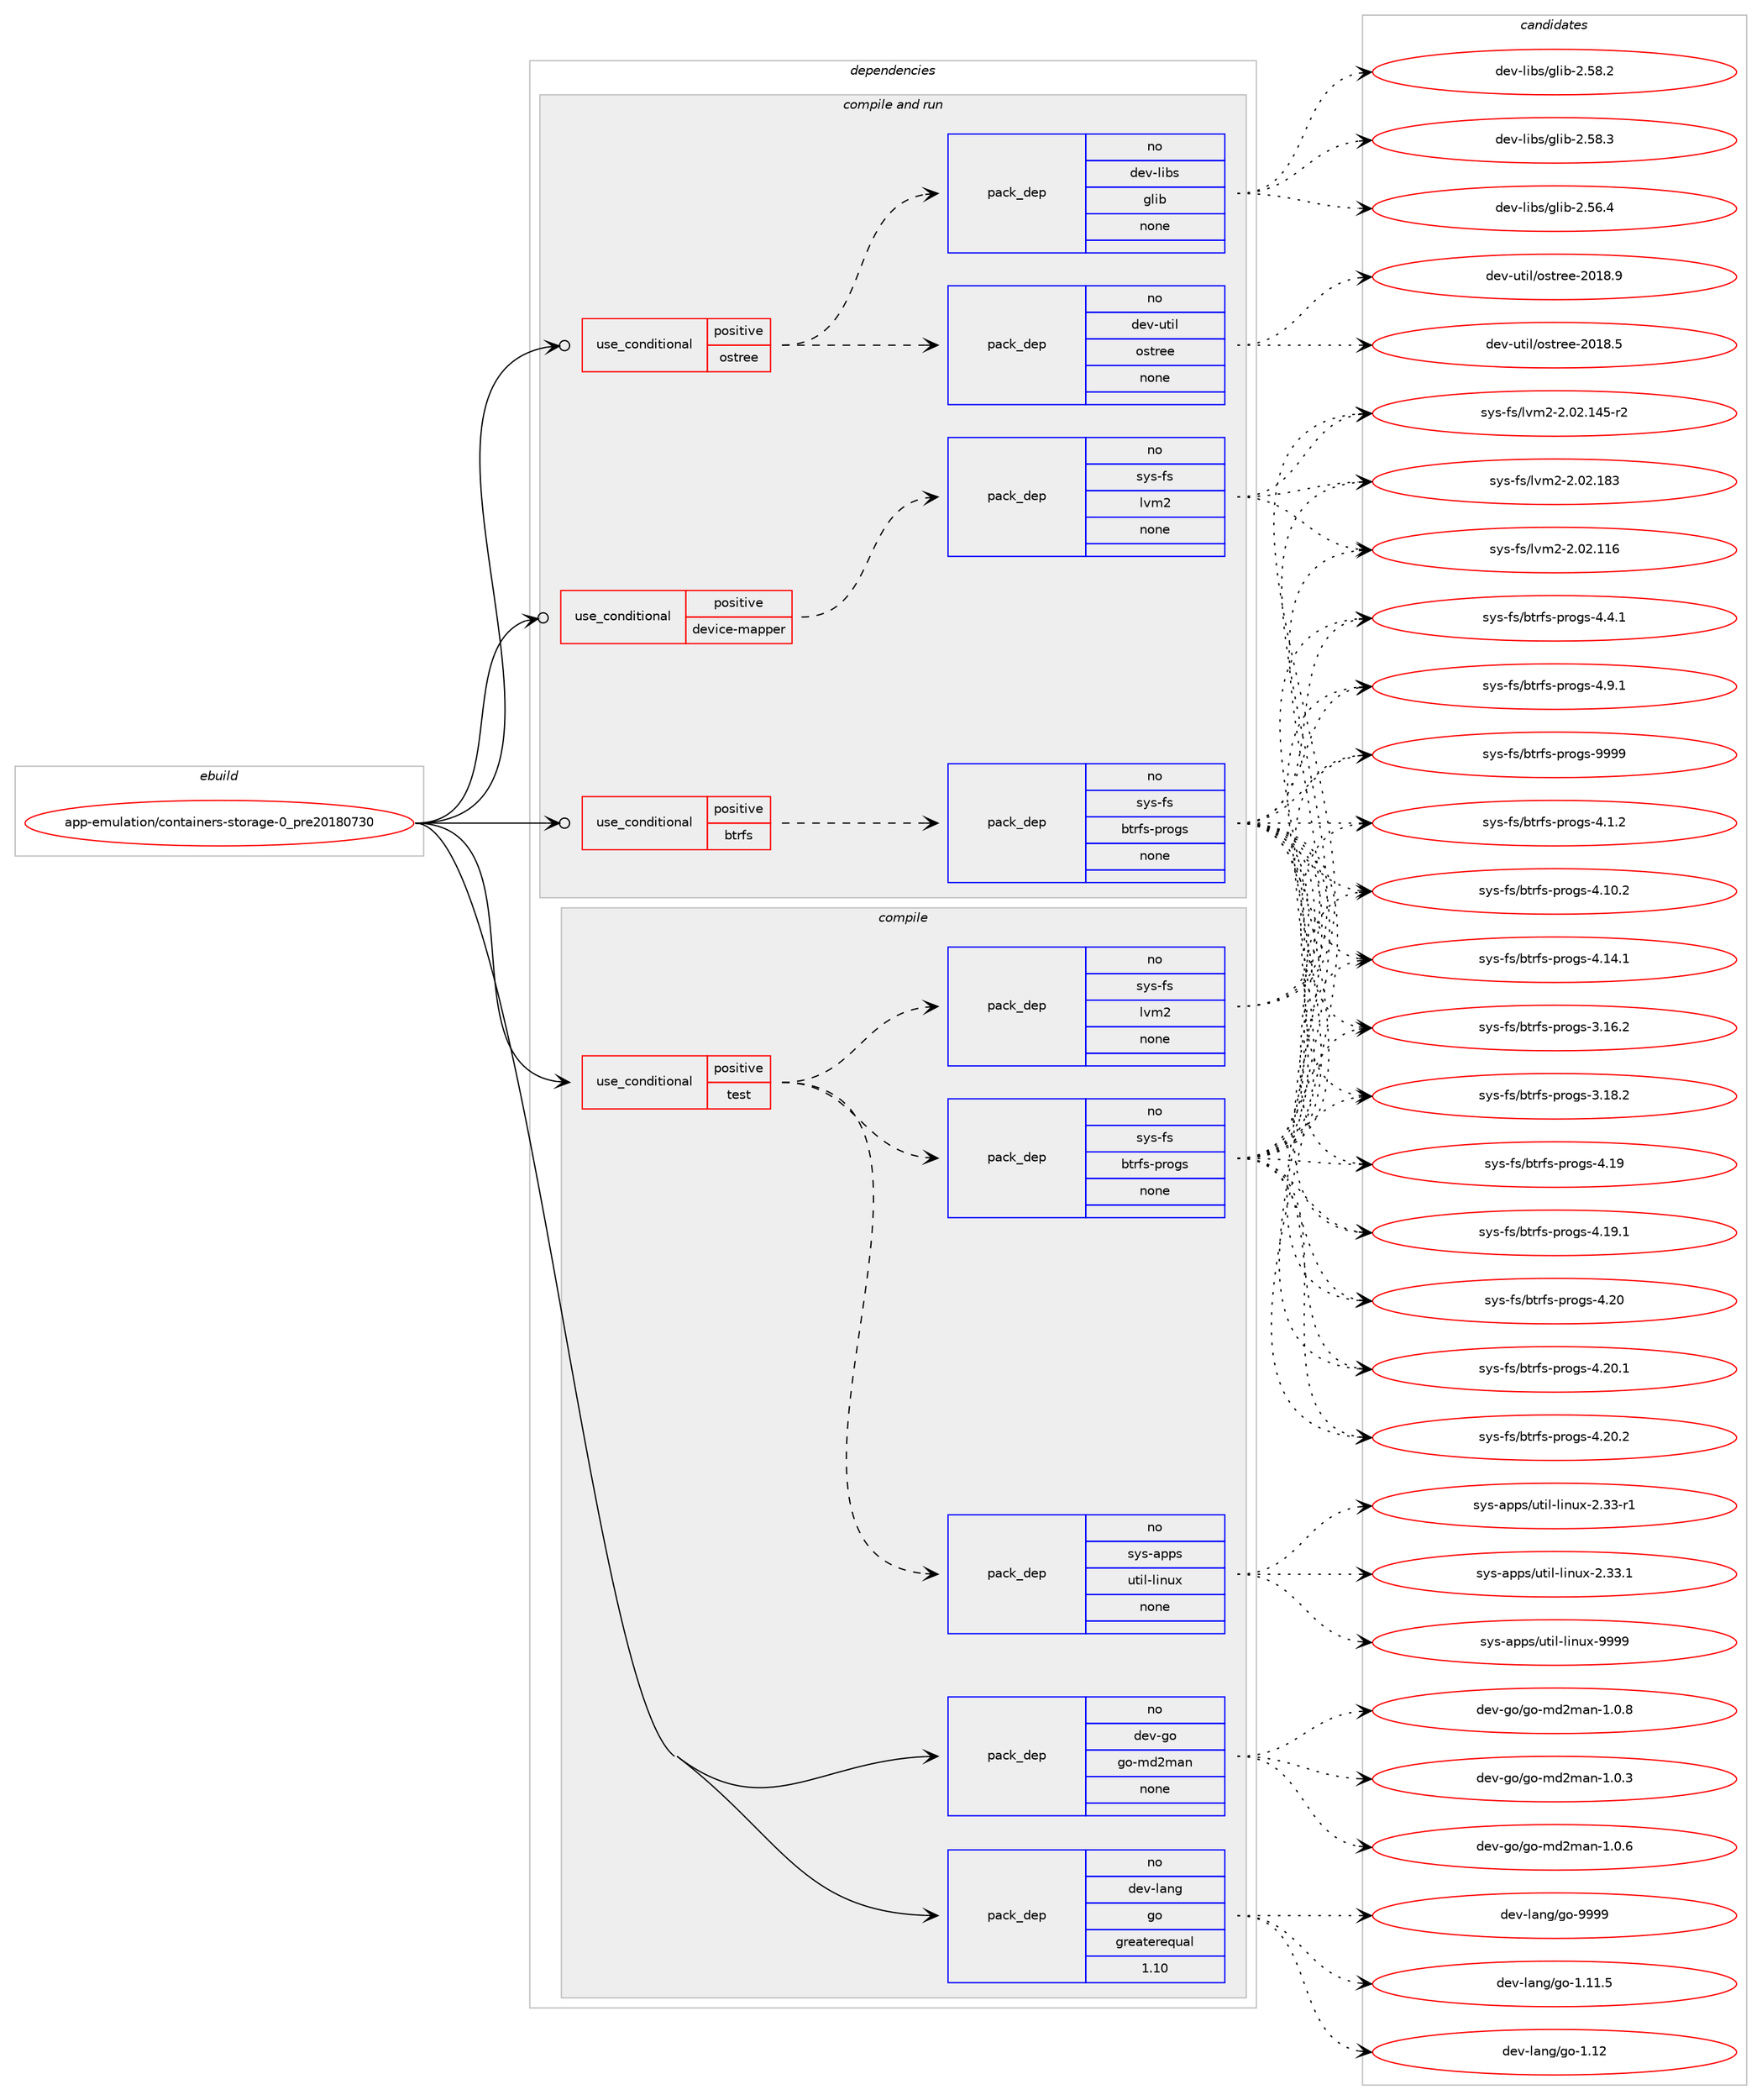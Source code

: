 digraph prolog {

# *************
# Graph options
# *************

newrank=true;
concentrate=true;
compound=true;
graph [rankdir=LR,fontname=Helvetica,fontsize=10,ranksep=1.5];#, ranksep=2.5, nodesep=0.2];
edge  [arrowhead=vee];
node  [fontname=Helvetica,fontsize=10];

# **********
# The ebuild
# **********

subgraph cluster_leftcol {
color=gray;
rank=same;
label=<<i>ebuild</i>>;
id [label="app-emulation/containers-storage-0_pre20180730", color=red, width=4, href="../app-emulation/containers-storage-0_pre20180730.svg"];
}

# ****************
# The dependencies
# ****************

subgraph cluster_midcol {
color=gray;
label=<<i>dependencies</i>>;
subgraph cluster_compile {
fillcolor="#eeeeee";
style=filled;
label=<<i>compile</i>>;
subgraph cond349451 {
dependency1283444 [label=<<TABLE BORDER="0" CELLBORDER="1" CELLSPACING="0" CELLPADDING="4"><TR><TD ROWSPAN="3" CELLPADDING="10">use_conditional</TD></TR><TR><TD>positive</TD></TR><TR><TD>test</TD></TR></TABLE>>, shape=none, color=red];
subgraph pack914028 {
dependency1283445 [label=<<TABLE BORDER="0" CELLBORDER="1" CELLSPACING="0" CELLPADDING="4" WIDTH="220"><TR><TD ROWSPAN="6" CELLPADDING="30">pack_dep</TD></TR><TR><TD WIDTH="110">no</TD></TR><TR><TD>sys-fs</TD></TR><TR><TD>btrfs-progs</TD></TR><TR><TD>none</TD></TR><TR><TD></TD></TR></TABLE>>, shape=none, color=blue];
}
dependency1283444:e -> dependency1283445:w [weight=20,style="dashed",arrowhead="vee"];
subgraph pack914029 {
dependency1283446 [label=<<TABLE BORDER="0" CELLBORDER="1" CELLSPACING="0" CELLPADDING="4" WIDTH="220"><TR><TD ROWSPAN="6" CELLPADDING="30">pack_dep</TD></TR><TR><TD WIDTH="110">no</TD></TR><TR><TD>sys-fs</TD></TR><TR><TD>lvm2</TD></TR><TR><TD>none</TD></TR><TR><TD></TD></TR></TABLE>>, shape=none, color=blue];
}
dependency1283444:e -> dependency1283446:w [weight=20,style="dashed",arrowhead="vee"];
subgraph pack914030 {
dependency1283447 [label=<<TABLE BORDER="0" CELLBORDER="1" CELLSPACING="0" CELLPADDING="4" WIDTH="220"><TR><TD ROWSPAN="6" CELLPADDING="30">pack_dep</TD></TR><TR><TD WIDTH="110">no</TD></TR><TR><TD>sys-apps</TD></TR><TR><TD>util-linux</TD></TR><TR><TD>none</TD></TR><TR><TD></TD></TR></TABLE>>, shape=none, color=blue];
}
dependency1283444:e -> dependency1283447:w [weight=20,style="dashed",arrowhead="vee"];
}
id:e -> dependency1283444:w [weight=20,style="solid",arrowhead="vee"];
subgraph pack914031 {
dependency1283448 [label=<<TABLE BORDER="0" CELLBORDER="1" CELLSPACING="0" CELLPADDING="4" WIDTH="220"><TR><TD ROWSPAN="6" CELLPADDING="30">pack_dep</TD></TR><TR><TD WIDTH="110">no</TD></TR><TR><TD>dev-go</TD></TR><TR><TD>go-md2man</TD></TR><TR><TD>none</TD></TR><TR><TD></TD></TR></TABLE>>, shape=none, color=blue];
}
id:e -> dependency1283448:w [weight=20,style="solid",arrowhead="vee"];
subgraph pack914032 {
dependency1283449 [label=<<TABLE BORDER="0" CELLBORDER="1" CELLSPACING="0" CELLPADDING="4" WIDTH="220"><TR><TD ROWSPAN="6" CELLPADDING="30">pack_dep</TD></TR><TR><TD WIDTH="110">no</TD></TR><TR><TD>dev-lang</TD></TR><TR><TD>go</TD></TR><TR><TD>greaterequal</TD></TR><TR><TD>1.10</TD></TR></TABLE>>, shape=none, color=blue];
}
id:e -> dependency1283449:w [weight=20,style="solid",arrowhead="vee"];
}
subgraph cluster_compileandrun {
fillcolor="#eeeeee";
style=filled;
label=<<i>compile and run</i>>;
subgraph cond349452 {
dependency1283450 [label=<<TABLE BORDER="0" CELLBORDER="1" CELLSPACING="0" CELLPADDING="4"><TR><TD ROWSPAN="3" CELLPADDING="10">use_conditional</TD></TR><TR><TD>positive</TD></TR><TR><TD>btrfs</TD></TR></TABLE>>, shape=none, color=red];
subgraph pack914033 {
dependency1283451 [label=<<TABLE BORDER="0" CELLBORDER="1" CELLSPACING="0" CELLPADDING="4" WIDTH="220"><TR><TD ROWSPAN="6" CELLPADDING="30">pack_dep</TD></TR><TR><TD WIDTH="110">no</TD></TR><TR><TD>sys-fs</TD></TR><TR><TD>btrfs-progs</TD></TR><TR><TD>none</TD></TR><TR><TD></TD></TR></TABLE>>, shape=none, color=blue];
}
dependency1283450:e -> dependency1283451:w [weight=20,style="dashed",arrowhead="vee"];
}
id:e -> dependency1283450:w [weight=20,style="solid",arrowhead="odotvee"];
subgraph cond349453 {
dependency1283452 [label=<<TABLE BORDER="0" CELLBORDER="1" CELLSPACING="0" CELLPADDING="4"><TR><TD ROWSPAN="3" CELLPADDING="10">use_conditional</TD></TR><TR><TD>positive</TD></TR><TR><TD>device-mapper</TD></TR></TABLE>>, shape=none, color=red];
subgraph pack914034 {
dependency1283453 [label=<<TABLE BORDER="0" CELLBORDER="1" CELLSPACING="0" CELLPADDING="4" WIDTH="220"><TR><TD ROWSPAN="6" CELLPADDING="30">pack_dep</TD></TR><TR><TD WIDTH="110">no</TD></TR><TR><TD>sys-fs</TD></TR><TR><TD>lvm2</TD></TR><TR><TD>none</TD></TR><TR><TD></TD></TR></TABLE>>, shape=none, color=blue];
}
dependency1283452:e -> dependency1283453:w [weight=20,style="dashed",arrowhead="vee"];
}
id:e -> dependency1283452:w [weight=20,style="solid",arrowhead="odotvee"];
subgraph cond349454 {
dependency1283454 [label=<<TABLE BORDER="0" CELLBORDER="1" CELLSPACING="0" CELLPADDING="4"><TR><TD ROWSPAN="3" CELLPADDING="10">use_conditional</TD></TR><TR><TD>positive</TD></TR><TR><TD>ostree</TD></TR></TABLE>>, shape=none, color=red];
subgraph pack914035 {
dependency1283455 [label=<<TABLE BORDER="0" CELLBORDER="1" CELLSPACING="0" CELLPADDING="4" WIDTH="220"><TR><TD ROWSPAN="6" CELLPADDING="30">pack_dep</TD></TR><TR><TD WIDTH="110">no</TD></TR><TR><TD>dev-libs</TD></TR><TR><TD>glib</TD></TR><TR><TD>none</TD></TR><TR><TD></TD></TR></TABLE>>, shape=none, color=blue];
}
dependency1283454:e -> dependency1283455:w [weight=20,style="dashed",arrowhead="vee"];
subgraph pack914036 {
dependency1283456 [label=<<TABLE BORDER="0" CELLBORDER="1" CELLSPACING="0" CELLPADDING="4" WIDTH="220"><TR><TD ROWSPAN="6" CELLPADDING="30">pack_dep</TD></TR><TR><TD WIDTH="110">no</TD></TR><TR><TD>dev-util</TD></TR><TR><TD>ostree</TD></TR><TR><TD>none</TD></TR><TR><TD></TD></TR></TABLE>>, shape=none, color=blue];
}
dependency1283454:e -> dependency1283456:w [weight=20,style="dashed",arrowhead="vee"];
}
id:e -> dependency1283454:w [weight=20,style="solid",arrowhead="odotvee"];
}
subgraph cluster_run {
fillcolor="#eeeeee";
style=filled;
label=<<i>run</i>>;
}
}

# **************
# The candidates
# **************

subgraph cluster_choices {
rank=same;
color=gray;
label=<<i>candidates</i>>;

subgraph choice914028 {
color=black;
nodesep=1;
choice1151211154510211547981161141021154511211411110311545514649544650 [label="sys-fs/btrfs-progs-3.16.2", color=red, width=4,href="../sys-fs/btrfs-progs-3.16.2.svg"];
choice1151211154510211547981161141021154511211411110311545514649564650 [label="sys-fs/btrfs-progs-3.18.2", color=red, width=4,href="../sys-fs/btrfs-progs-3.18.2.svg"];
choice11512111545102115479811611410211545112114111103115455246494650 [label="sys-fs/btrfs-progs-4.1.2", color=red, width=4,href="../sys-fs/btrfs-progs-4.1.2.svg"];
choice1151211154510211547981161141021154511211411110311545524649484650 [label="sys-fs/btrfs-progs-4.10.2", color=red, width=4,href="../sys-fs/btrfs-progs-4.10.2.svg"];
choice1151211154510211547981161141021154511211411110311545524649524649 [label="sys-fs/btrfs-progs-4.14.1", color=red, width=4,href="../sys-fs/btrfs-progs-4.14.1.svg"];
choice115121115451021154798116114102115451121141111031154552464957 [label="sys-fs/btrfs-progs-4.19", color=red, width=4,href="../sys-fs/btrfs-progs-4.19.svg"];
choice1151211154510211547981161141021154511211411110311545524649574649 [label="sys-fs/btrfs-progs-4.19.1", color=red, width=4,href="../sys-fs/btrfs-progs-4.19.1.svg"];
choice115121115451021154798116114102115451121141111031154552465048 [label="sys-fs/btrfs-progs-4.20", color=red, width=4,href="../sys-fs/btrfs-progs-4.20.svg"];
choice1151211154510211547981161141021154511211411110311545524650484649 [label="sys-fs/btrfs-progs-4.20.1", color=red, width=4,href="../sys-fs/btrfs-progs-4.20.1.svg"];
choice1151211154510211547981161141021154511211411110311545524650484650 [label="sys-fs/btrfs-progs-4.20.2", color=red, width=4,href="../sys-fs/btrfs-progs-4.20.2.svg"];
choice11512111545102115479811611410211545112114111103115455246524649 [label="sys-fs/btrfs-progs-4.4.1", color=red, width=4,href="../sys-fs/btrfs-progs-4.4.1.svg"];
choice11512111545102115479811611410211545112114111103115455246574649 [label="sys-fs/btrfs-progs-4.9.1", color=red, width=4,href="../sys-fs/btrfs-progs-4.9.1.svg"];
choice115121115451021154798116114102115451121141111031154557575757 [label="sys-fs/btrfs-progs-9999", color=red, width=4,href="../sys-fs/btrfs-progs-9999.svg"];
dependency1283445:e -> choice1151211154510211547981161141021154511211411110311545514649544650:w [style=dotted,weight="100"];
dependency1283445:e -> choice1151211154510211547981161141021154511211411110311545514649564650:w [style=dotted,weight="100"];
dependency1283445:e -> choice11512111545102115479811611410211545112114111103115455246494650:w [style=dotted,weight="100"];
dependency1283445:e -> choice1151211154510211547981161141021154511211411110311545524649484650:w [style=dotted,weight="100"];
dependency1283445:e -> choice1151211154510211547981161141021154511211411110311545524649524649:w [style=dotted,weight="100"];
dependency1283445:e -> choice115121115451021154798116114102115451121141111031154552464957:w [style=dotted,weight="100"];
dependency1283445:e -> choice1151211154510211547981161141021154511211411110311545524649574649:w [style=dotted,weight="100"];
dependency1283445:e -> choice115121115451021154798116114102115451121141111031154552465048:w [style=dotted,weight="100"];
dependency1283445:e -> choice1151211154510211547981161141021154511211411110311545524650484649:w [style=dotted,weight="100"];
dependency1283445:e -> choice1151211154510211547981161141021154511211411110311545524650484650:w [style=dotted,weight="100"];
dependency1283445:e -> choice11512111545102115479811611410211545112114111103115455246524649:w [style=dotted,weight="100"];
dependency1283445:e -> choice11512111545102115479811611410211545112114111103115455246574649:w [style=dotted,weight="100"];
dependency1283445:e -> choice115121115451021154798116114102115451121141111031154557575757:w [style=dotted,weight="100"];
}
subgraph choice914029 {
color=black;
nodesep=1;
choice115121115451021154710811810950455046485046494954 [label="sys-fs/lvm2-2.02.116", color=red, width=4,href="../sys-fs/lvm2-2.02.116.svg"];
choice1151211154510211547108118109504550464850464952534511450 [label="sys-fs/lvm2-2.02.145-r2", color=red, width=4,href="../sys-fs/lvm2-2.02.145-r2.svg"];
choice115121115451021154710811810950455046485046495651 [label="sys-fs/lvm2-2.02.183", color=red, width=4,href="../sys-fs/lvm2-2.02.183.svg"];
dependency1283446:e -> choice115121115451021154710811810950455046485046494954:w [style=dotted,weight="100"];
dependency1283446:e -> choice1151211154510211547108118109504550464850464952534511450:w [style=dotted,weight="100"];
dependency1283446:e -> choice115121115451021154710811810950455046485046495651:w [style=dotted,weight="100"];
}
subgraph choice914030 {
color=black;
nodesep=1;
choice1151211154597112112115471171161051084510810511011712045504651514511449 [label="sys-apps/util-linux-2.33-r1", color=red, width=4,href="../sys-apps/util-linux-2.33-r1.svg"];
choice1151211154597112112115471171161051084510810511011712045504651514649 [label="sys-apps/util-linux-2.33.1", color=red, width=4,href="../sys-apps/util-linux-2.33.1.svg"];
choice115121115459711211211547117116105108451081051101171204557575757 [label="sys-apps/util-linux-9999", color=red, width=4,href="../sys-apps/util-linux-9999.svg"];
dependency1283447:e -> choice1151211154597112112115471171161051084510810511011712045504651514511449:w [style=dotted,weight="100"];
dependency1283447:e -> choice1151211154597112112115471171161051084510810511011712045504651514649:w [style=dotted,weight="100"];
dependency1283447:e -> choice115121115459711211211547117116105108451081051101171204557575757:w [style=dotted,weight="100"];
}
subgraph choice914031 {
color=black;
nodesep=1;
choice1001011184510311147103111451091005010997110454946484651 [label="dev-go/go-md2man-1.0.3", color=red, width=4,href="../dev-go/go-md2man-1.0.3.svg"];
choice1001011184510311147103111451091005010997110454946484654 [label="dev-go/go-md2man-1.0.6", color=red, width=4,href="../dev-go/go-md2man-1.0.6.svg"];
choice1001011184510311147103111451091005010997110454946484656 [label="dev-go/go-md2man-1.0.8", color=red, width=4,href="../dev-go/go-md2man-1.0.8.svg"];
dependency1283448:e -> choice1001011184510311147103111451091005010997110454946484651:w [style=dotted,weight="100"];
dependency1283448:e -> choice1001011184510311147103111451091005010997110454946484654:w [style=dotted,weight="100"];
dependency1283448:e -> choice1001011184510311147103111451091005010997110454946484656:w [style=dotted,weight="100"];
}
subgraph choice914032 {
color=black;
nodesep=1;
choice10010111845108971101034710311145494649494653 [label="dev-lang/go-1.11.5", color=red, width=4,href="../dev-lang/go-1.11.5.svg"];
choice1001011184510897110103471031114549464950 [label="dev-lang/go-1.12", color=red, width=4,href="../dev-lang/go-1.12.svg"];
choice1001011184510897110103471031114557575757 [label="dev-lang/go-9999", color=red, width=4,href="../dev-lang/go-9999.svg"];
dependency1283449:e -> choice10010111845108971101034710311145494649494653:w [style=dotted,weight="100"];
dependency1283449:e -> choice1001011184510897110103471031114549464950:w [style=dotted,weight="100"];
dependency1283449:e -> choice1001011184510897110103471031114557575757:w [style=dotted,weight="100"];
}
subgraph choice914033 {
color=black;
nodesep=1;
choice1151211154510211547981161141021154511211411110311545514649544650 [label="sys-fs/btrfs-progs-3.16.2", color=red, width=4,href="../sys-fs/btrfs-progs-3.16.2.svg"];
choice1151211154510211547981161141021154511211411110311545514649564650 [label="sys-fs/btrfs-progs-3.18.2", color=red, width=4,href="../sys-fs/btrfs-progs-3.18.2.svg"];
choice11512111545102115479811611410211545112114111103115455246494650 [label="sys-fs/btrfs-progs-4.1.2", color=red, width=4,href="../sys-fs/btrfs-progs-4.1.2.svg"];
choice1151211154510211547981161141021154511211411110311545524649484650 [label="sys-fs/btrfs-progs-4.10.2", color=red, width=4,href="../sys-fs/btrfs-progs-4.10.2.svg"];
choice1151211154510211547981161141021154511211411110311545524649524649 [label="sys-fs/btrfs-progs-4.14.1", color=red, width=4,href="../sys-fs/btrfs-progs-4.14.1.svg"];
choice115121115451021154798116114102115451121141111031154552464957 [label="sys-fs/btrfs-progs-4.19", color=red, width=4,href="../sys-fs/btrfs-progs-4.19.svg"];
choice1151211154510211547981161141021154511211411110311545524649574649 [label="sys-fs/btrfs-progs-4.19.1", color=red, width=4,href="../sys-fs/btrfs-progs-4.19.1.svg"];
choice115121115451021154798116114102115451121141111031154552465048 [label="sys-fs/btrfs-progs-4.20", color=red, width=4,href="../sys-fs/btrfs-progs-4.20.svg"];
choice1151211154510211547981161141021154511211411110311545524650484649 [label="sys-fs/btrfs-progs-4.20.1", color=red, width=4,href="../sys-fs/btrfs-progs-4.20.1.svg"];
choice1151211154510211547981161141021154511211411110311545524650484650 [label="sys-fs/btrfs-progs-4.20.2", color=red, width=4,href="../sys-fs/btrfs-progs-4.20.2.svg"];
choice11512111545102115479811611410211545112114111103115455246524649 [label="sys-fs/btrfs-progs-4.4.1", color=red, width=4,href="../sys-fs/btrfs-progs-4.4.1.svg"];
choice11512111545102115479811611410211545112114111103115455246574649 [label="sys-fs/btrfs-progs-4.9.1", color=red, width=4,href="../sys-fs/btrfs-progs-4.9.1.svg"];
choice115121115451021154798116114102115451121141111031154557575757 [label="sys-fs/btrfs-progs-9999", color=red, width=4,href="../sys-fs/btrfs-progs-9999.svg"];
dependency1283451:e -> choice1151211154510211547981161141021154511211411110311545514649544650:w [style=dotted,weight="100"];
dependency1283451:e -> choice1151211154510211547981161141021154511211411110311545514649564650:w [style=dotted,weight="100"];
dependency1283451:e -> choice11512111545102115479811611410211545112114111103115455246494650:w [style=dotted,weight="100"];
dependency1283451:e -> choice1151211154510211547981161141021154511211411110311545524649484650:w [style=dotted,weight="100"];
dependency1283451:e -> choice1151211154510211547981161141021154511211411110311545524649524649:w [style=dotted,weight="100"];
dependency1283451:e -> choice115121115451021154798116114102115451121141111031154552464957:w [style=dotted,weight="100"];
dependency1283451:e -> choice1151211154510211547981161141021154511211411110311545524649574649:w [style=dotted,weight="100"];
dependency1283451:e -> choice115121115451021154798116114102115451121141111031154552465048:w [style=dotted,weight="100"];
dependency1283451:e -> choice1151211154510211547981161141021154511211411110311545524650484649:w [style=dotted,weight="100"];
dependency1283451:e -> choice1151211154510211547981161141021154511211411110311545524650484650:w [style=dotted,weight="100"];
dependency1283451:e -> choice11512111545102115479811611410211545112114111103115455246524649:w [style=dotted,weight="100"];
dependency1283451:e -> choice11512111545102115479811611410211545112114111103115455246574649:w [style=dotted,weight="100"];
dependency1283451:e -> choice115121115451021154798116114102115451121141111031154557575757:w [style=dotted,weight="100"];
}
subgraph choice914034 {
color=black;
nodesep=1;
choice115121115451021154710811810950455046485046494954 [label="sys-fs/lvm2-2.02.116", color=red, width=4,href="../sys-fs/lvm2-2.02.116.svg"];
choice1151211154510211547108118109504550464850464952534511450 [label="sys-fs/lvm2-2.02.145-r2", color=red, width=4,href="../sys-fs/lvm2-2.02.145-r2.svg"];
choice115121115451021154710811810950455046485046495651 [label="sys-fs/lvm2-2.02.183", color=red, width=4,href="../sys-fs/lvm2-2.02.183.svg"];
dependency1283453:e -> choice115121115451021154710811810950455046485046494954:w [style=dotted,weight="100"];
dependency1283453:e -> choice1151211154510211547108118109504550464850464952534511450:w [style=dotted,weight="100"];
dependency1283453:e -> choice115121115451021154710811810950455046485046495651:w [style=dotted,weight="100"];
}
subgraph choice914035 {
color=black;
nodesep=1;
choice1001011184510810598115471031081059845504653544652 [label="dev-libs/glib-2.56.4", color=red, width=4,href="../dev-libs/glib-2.56.4.svg"];
choice1001011184510810598115471031081059845504653564650 [label="dev-libs/glib-2.58.2", color=red, width=4,href="../dev-libs/glib-2.58.2.svg"];
choice1001011184510810598115471031081059845504653564651 [label="dev-libs/glib-2.58.3", color=red, width=4,href="../dev-libs/glib-2.58.3.svg"];
dependency1283455:e -> choice1001011184510810598115471031081059845504653544652:w [style=dotted,weight="100"];
dependency1283455:e -> choice1001011184510810598115471031081059845504653564650:w [style=dotted,weight="100"];
dependency1283455:e -> choice1001011184510810598115471031081059845504653564651:w [style=dotted,weight="100"];
}
subgraph choice914036 {
color=black;
nodesep=1;
choice100101118451171161051084711111511611410110145504849564653 [label="dev-util/ostree-2018.5", color=red, width=4,href="../dev-util/ostree-2018.5.svg"];
choice100101118451171161051084711111511611410110145504849564657 [label="dev-util/ostree-2018.9", color=red, width=4,href="../dev-util/ostree-2018.9.svg"];
dependency1283456:e -> choice100101118451171161051084711111511611410110145504849564653:w [style=dotted,weight="100"];
dependency1283456:e -> choice100101118451171161051084711111511611410110145504849564657:w [style=dotted,weight="100"];
}
}

}
